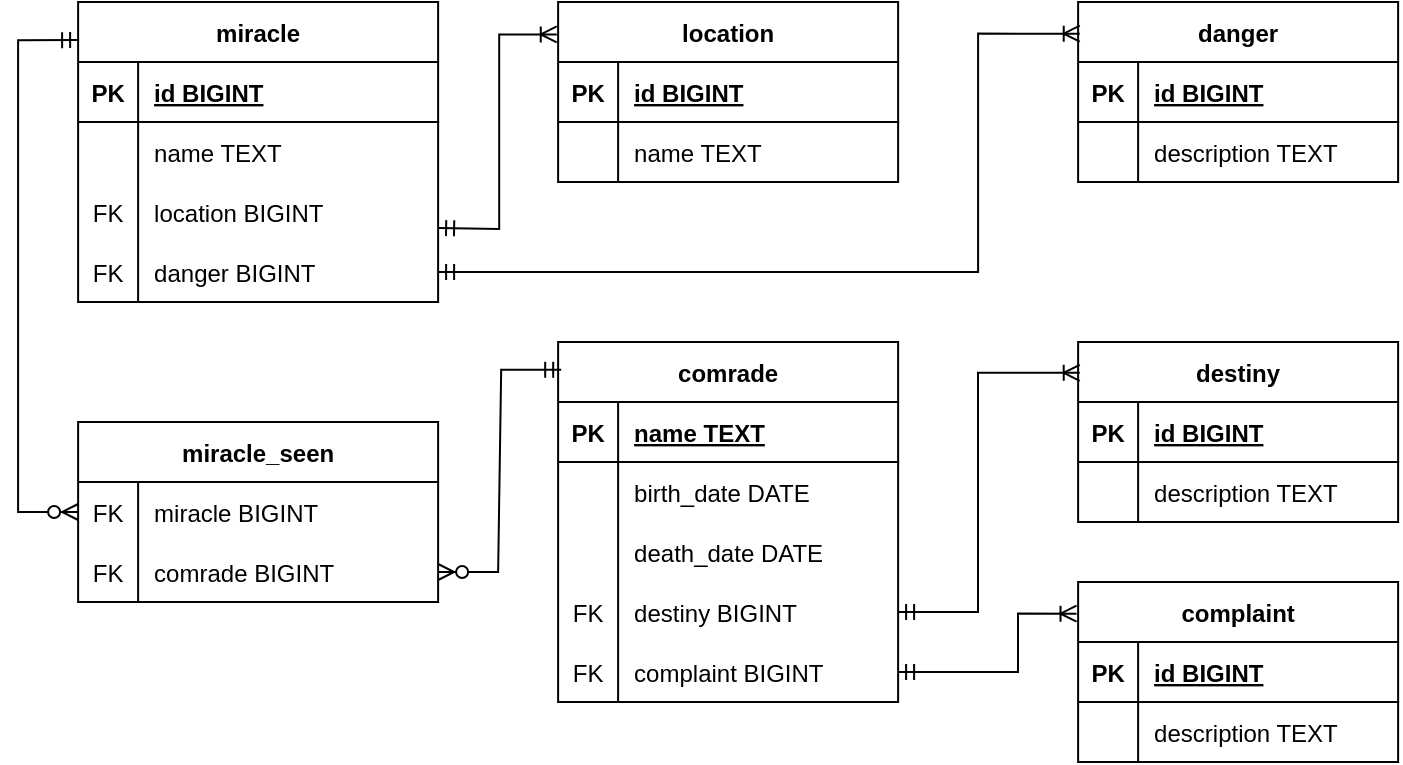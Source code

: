 <mxfile version="20.8.16" type="device"><diagram id="R2lEEEUBdFMjLlhIrx00" name="Page-1"><mxGraphModel dx="636" dy="246" grid="0" gridSize="10" guides="1" tooltips="1" connect="1" arrows="1" fold="1" page="1" pageScale="1" pageWidth="200" pageHeight="180" math="0" shadow="0" extFonts="Permanent Marker^https://fonts.googleapis.com/css?family=Permanent+Marker"><root><mxCell id="0"/><mxCell id="1" parent="0"/><mxCell id="cmuKN8WUboQFUo0ug34n-3" value="danger" style="shape=table;startSize=30;container=1;collapsible=1;childLayout=tableLayout;fixedRows=1;rowLines=0;fontStyle=1;align=center;resizeLast=1;" parent="1" vertex="1"><mxGeometry x="980.06" y="440" width="160" height="90" as="geometry"/></mxCell><mxCell id="cmuKN8WUboQFUo0ug34n-4" value="" style="shape=tableRow;horizontal=0;startSize=0;swimlaneHead=0;swimlaneBody=0;fillColor=none;collapsible=0;dropTarget=0;points=[[0,0.5],[1,0.5]];portConstraint=eastwest;strokeColor=inherit;top=0;left=0;right=0;bottom=1;" parent="cmuKN8WUboQFUo0ug34n-3" vertex="1"><mxGeometry y="30" width="160" height="30" as="geometry"/></mxCell><mxCell id="cmuKN8WUboQFUo0ug34n-5" value="PK" style="shape=partialRectangle;overflow=hidden;connectable=0;fillColor=none;strokeColor=inherit;top=0;left=0;bottom=0;right=0;fontStyle=1;" parent="cmuKN8WUboQFUo0ug34n-4" vertex="1"><mxGeometry width="30" height="30" as="geometry"><mxRectangle width="30" height="30" as="alternateBounds"/></mxGeometry></mxCell><mxCell id="cmuKN8WUboQFUo0ug34n-6" value="id BIGINT" style="shape=partialRectangle;overflow=hidden;connectable=0;fillColor=none;align=left;strokeColor=inherit;top=0;left=0;bottom=0;right=0;spacingLeft=6;fontStyle=5;" parent="cmuKN8WUboQFUo0ug34n-4" vertex="1"><mxGeometry x="30" width="130" height="30" as="geometry"><mxRectangle width="130" height="30" as="alternateBounds"/></mxGeometry></mxCell><mxCell id="cmuKN8WUboQFUo0ug34n-7" value="" style="shape=tableRow;horizontal=0;startSize=0;swimlaneHead=0;swimlaneBody=0;fillColor=none;collapsible=0;dropTarget=0;points=[[0,0.5],[1,0.5]];portConstraint=eastwest;strokeColor=inherit;top=0;left=0;right=0;bottom=0;" parent="cmuKN8WUboQFUo0ug34n-3" vertex="1"><mxGeometry y="60" width="160" height="30" as="geometry"/></mxCell><mxCell id="cmuKN8WUboQFUo0ug34n-8" value="" style="shape=partialRectangle;overflow=hidden;connectable=0;fillColor=none;strokeColor=inherit;top=0;left=0;bottom=0;right=0;" parent="cmuKN8WUboQFUo0ug34n-7" vertex="1"><mxGeometry width="30" height="30" as="geometry"><mxRectangle width="30" height="30" as="alternateBounds"/></mxGeometry></mxCell><mxCell id="cmuKN8WUboQFUo0ug34n-9" value="description TEXT" style="shape=partialRectangle;overflow=hidden;connectable=0;fillColor=none;align=left;strokeColor=inherit;top=0;left=0;bottom=0;right=0;spacingLeft=6;" parent="cmuKN8WUboQFUo0ug34n-7" vertex="1"><mxGeometry x="30" width="130" height="30" as="geometry"><mxRectangle width="130" height="30" as="alternateBounds"/></mxGeometry></mxCell><mxCell id="cmuKN8WUboQFUo0ug34n-10" value="location" style="shape=table;startSize=30;container=1;collapsible=1;childLayout=tableLayout;fixedRows=1;rowLines=0;fontStyle=1;align=center;resizeLast=1;" parent="1" vertex="1"><mxGeometry x="720.06" y="440" width="170" height="90" as="geometry"/></mxCell><mxCell id="cmuKN8WUboQFUo0ug34n-11" value="" style="shape=tableRow;horizontal=0;startSize=0;swimlaneHead=0;swimlaneBody=0;fillColor=none;collapsible=0;dropTarget=0;points=[[0,0.5],[1,0.5]];portConstraint=eastwest;strokeColor=inherit;top=0;left=0;right=0;bottom=1;" parent="cmuKN8WUboQFUo0ug34n-10" vertex="1"><mxGeometry y="30" width="170" height="30" as="geometry"/></mxCell><mxCell id="cmuKN8WUboQFUo0ug34n-12" value="PK" style="shape=partialRectangle;overflow=hidden;connectable=0;fillColor=none;strokeColor=inherit;top=0;left=0;bottom=0;right=0;fontStyle=1;" parent="cmuKN8WUboQFUo0ug34n-11" vertex="1"><mxGeometry width="30" height="30" as="geometry"><mxRectangle width="30" height="30" as="alternateBounds"/></mxGeometry></mxCell><mxCell id="cmuKN8WUboQFUo0ug34n-13" value="id BIGINT" style="shape=partialRectangle;overflow=hidden;connectable=0;fillColor=none;align=left;strokeColor=inherit;top=0;left=0;bottom=0;right=0;spacingLeft=6;fontStyle=5;" parent="cmuKN8WUboQFUo0ug34n-11" vertex="1"><mxGeometry x="30" width="140" height="30" as="geometry"><mxRectangle width="140" height="30" as="alternateBounds"/></mxGeometry></mxCell><mxCell id="cmuKN8WUboQFUo0ug34n-14" value="" style="shape=tableRow;horizontal=0;startSize=0;swimlaneHead=0;swimlaneBody=0;fillColor=none;collapsible=0;dropTarget=0;points=[[0,0.5],[1,0.5]];portConstraint=eastwest;strokeColor=inherit;top=0;left=0;right=0;bottom=0;" parent="cmuKN8WUboQFUo0ug34n-10" vertex="1"><mxGeometry y="60" width="170" height="30" as="geometry"/></mxCell><mxCell id="cmuKN8WUboQFUo0ug34n-15" value="" style="shape=partialRectangle;overflow=hidden;connectable=0;fillColor=none;strokeColor=inherit;top=0;left=0;bottom=0;right=0;" parent="cmuKN8WUboQFUo0ug34n-14" vertex="1"><mxGeometry width="30" height="30" as="geometry"><mxRectangle width="30" height="30" as="alternateBounds"/></mxGeometry></mxCell><mxCell id="cmuKN8WUboQFUo0ug34n-16" value="name TEXT" style="shape=partialRectangle;overflow=hidden;connectable=0;fillColor=none;align=left;strokeColor=inherit;top=0;left=0;bottom=0;right=0;spacingLeft=6;" parent="cmuKN8WUboQFUo0ug34n-14" vertex="1"><mxGeometry x="30" width="140" height="30" as="geometry"><mxRectangle width="140" height="30" as="alternateBounds"/></mxGeometry></mxCell><mxCell id="cmuKN8WUboQFUo0ug34n-17" value="miracle" style="shape=table;startSize=30;container=1;collapsible=1;childLayout=tableLayout;fixedRows=1;rowLines=0;fontStyle=1;align=center;resizeLast=1;" parent="1" vertex="1"><mxGeometry x="480.06" y="440" width="180" height="150" as="geometry"/></mxCell><mxCell id="cmuKN8WUboQFUo0ug34n-18" value="" style="shape=tableRow;horizontal=0;startSize=0;swimlaneHead=0;swimlaneBody=0;fillColor=none;collapsible=0;dropTarget=0;points=[[0,0.5],[1,0.5]];portConstraint=eastwest;strokeColor=inherit;top=0;left=0;right=0;bottom=1;" parent="cmuKN8WUboQFUo0ug34n-17" vertex="1"><mxGeometry y="30" width="180" height="30" as="geometry"/></mxCell><mxCell id="cmuKN8WUboQFUo0ug34n-19" value="PK" style="shape=partialRectangle;overflow=hidden;connectable=0;fillColor=none;strokeColor=inherit;top=0;left=0;bottom=0;right=0;fontStyle=1;" parent="cmuKN8WUboQFUo0ug34n-18" vertex="1"><mxGeometry width="30" height="30" as="geometry"><mxRectangle width="30" height="30" as="alternateBounds"/></mxGeometry></mxCell><mxCell id="cmuKN8WUboQFUo0ug34n-20" value="id BIGINT" style="shape=partialRectangle;overflow=hidden;connectable=0;fillColor=none;align=left;strokeColor=inherit;top=0;left=0;bottom=0;right=0;spacingLeft=6;fontStyle=5;" parent="cmuKN8WUboQFUo0ug34n-18" vertex="1"><mxGeometry x="30" width="150" height="30" as="geometry"><mxRectangle width="150" height="30" as="alternateBounds"/></mxGeometry></mxCell><mxCell id="cmuKN8WUboQFUo0ug34n-21" value="" style="shape=tableRow;horizontal=0;startSize=0;swimlaneHead=0;swimlaneBody=0;fillColor=none;collapsible=0;dropTarget=0;points=[[0,0.5],[1,0.5]];portConstraint=eastwest;strokeColor=inherit;top=0;left=0;right=0;bottom=0;" parent="cmuKN8WUboQFUo0ug34n-17" vertex="1"><mxGeometry y="60" width="180" height="30" as="geometry"/></mxCell><mxCell id="cmuKN8WUboQFUo0ug34n-22" value="" style="shape=partialRectangle;overflow=hidden;connectable=0;fillColor=none;strokeColor=inherit;top=0;left=0;bottom=0;right=0;" parent="cmuKN8WUboQFUo0ug34n-21" vertex="1"><mxGeometry width="30" height="30" as="geometry"><mxRectangle width="30" height="30" as="alternateBounds"/></mxGeometry></mxCell><mxCell id="cmuKN8WUboQFUo0ug34n-23" value="name TEXT " style="shape=partialRectangle;overflow=hidden;connectable=0;fillColor=none;align=left;strokeColor=inherit;top=0;left=0;bottom=0;right=0;spacingLeft=6;" parent="cmuKN8WUboQFUo0ug34n-21" vertex="1"><mxGeometry x="30" width="150" height="30" as="geometry"><mxRectangle width="150" height="30" as="alternateBounds"/></mxGeometry></mxCell><mxCell id="cmuKN8WUboQFUo0ug34n-24" value="" style="shape=tableRow;horizontal=0;startSize=0;swimlaneHead=0;swimlaneBody=0;fillColor=none;collapsible=0;dropTarget=0;points=[[0,0.5],[1,0.5]];portConstraint=eastwest;strokeColor=inherit;top=0;left=0;right=0;bottom=0;" parent="cmuKN8WUboQFUo0ug34n-17" vertex="1"><mxGeometry y="90" width="180" height="30" as="geometry"/></mxCell><mxCell id="cmuKN8WUboQFUo0ug34n-25" value="FK" style="shape=partialRectangle;overflow=hidden;connectable=0;fillColor=none;strokeColor=inherit;top=0;left=0;bottom=0;right=0;" parent="cmuKN8WUboQFUo0ug34n-24" vertex="1"><mxGeometry width="30" height="30" as="geometry"><mxRectangle width="30" height="30" as="alternateBounds"/></mxGeometry></mxCell><mxCell id="cmuKN8WUboQFUo0ug34n-26" value="location BIGINT " style="shape=partialRectangle;overflow=hidden;connectable=0;fillColor=none;align=left;strokeColor=inherit;top=0;left=0;bottom=0;right=0;spacingLeft=6;" parent="cmuKN8WUboQFUo0ug34n-24" vertex="1"><mxGeometry x="30" width="150" height="30" as="geometry"><mxRectangle width="150" height="30" as="alternateBounds"/></mxGeometry></mxCell><mxCell id="cmuKN8WUboQFUo0ug34n-27" value="" style="shape=tableRow;horizontal=0;startSize=0;swimlaneHead=0;swimlaneBody=0;fillColor=none;collapsible=0;dropTarget=0;points=[[0,0.5],[1,0.5]];portConstraint=eastwest;strokeColor=inherit;top=0;left=0;right=0;bottom=0;" parent="cmuKN8WUboQFUo0ug34n-17" vertex="1"><mxGeometry y="120" width="180" height="30" as="geometry"/></mxCell><mxCell id="cmuKN8WUboQFUo0ug34n-28" value="FK" style="shape=partialRectangle;overflow=hidden;connectable=0;fillColor=none;strokeColor=inherit;top=0;left=0;bottom=0;right=0;" parent="cmuKN8WUboQFUo0ug34n-27" vertex="1"><mxGeometry width="30" height="30" as="geometry"><mxRectangle width="30" height="30" as="alternateBounds"/></mxGeometry></mxCell><mxCell id="cmuKN8WUboQFUo0ug34n-29" value="danger BIGINT " style="shape=partialRectangle;overflow=hidden;connectable=0;fillColor=none;align=left;strokeColor=inherit;top=0;left=0;bottom=0;right=0;spacingLeft=6;" parent="cmuKN8WUboQFUo0ug34n-27" vertex="1"><mxGeometry x="30" width="150" height="30" as="geometry"><mxRectangle width="150" height="30" as="alternateBounds"/></mxGeometry></mxCell><mxCell id="cmuKN8WUboQFUo0ug34n-30" value="destiny" style="shape=table;startSize=30;container=1;collapsible=1;childLayout=tableLayout;fixedRows=1;rowLines=0;fontStyle=1;align=center;resizeLast=1;" parent="1" vertex="1"><mxGeometry x="980.06" y="610" width="160" height="90" as="geometry"/></mxCell><mxCell id="cmuKN8WUboQFUo0ug34n-31" value="" style="shape=tableRow;horizontal=0;startSize=0;swimlaneHead=0;swimlaneBody=0;fillColor=none;collapsible=0;dropTarget=0;points=[[0,0.5],[1,0.5]];portConstraint=eastwest;strokeColor=inherit;top=0;left=0;right=0;bottom=1;" parent="cmuKN8WUboQFUo0ug34n-30" vertex="1"><mxGeometry y="30" width="160" height="30" as="geometry"/></mxCell><mxCell id="cmuKN8WUboQFUo0ug34n-32" value="PK" style="shape=partialRectangle;overflow=hidden;connectable=0;fillColor=none;strokeColor=inherit;top=0;left=0;bottom=0;right=0;fontStyle=1;" parent="cmuKN8WUboQFUo0ug34n-31" vertex="1"><mxGeometry width="30" height="30" as="geometry"><mxRectangle width="30" height="30" as="alternateBounds"/></mxGeometry></mxCell><mxCell id="cmuKN8WUboQFUo0ug34n-33" value="id BIGINT" style="shape=partialRectangle;overflow=hidden;connectable=0;fillColor=none;align=left;strokeColor=inherit;top=0;left=0;bottom=0;right=0;spacingLeft=6;fontStyle=5;" parent="cmuKN8WUboQFUo0ug34n-31" vertex="1"><mxGeometry x="30" width="130" height="30" as="geometry"><mxRectangle width="130" height="30" as="alternateBounds"/></mxGeometry></mxCell><mxCell id="cmuKN8WUboQFUo0ug34n-34" value="" style="shape=tableRow;horizontal=0;startSize=0;swimlaneHead=0;swimlaneBody=0;fillColor=none;collapsible=0;dropTarget=0;points=[[0,0.5],[1,0.5]];portConstraint=eastwest;strokeColor=inherit;top=0;left=0;right=0;bottom=0;" parent="cmuKN8WUboQFUo0ug34n-30" vertex="1"><mxGeometry y="60" width="160" height="30" as="geometry"/></mxCell><mxCell id="cmuKN8WUboQFUo0ug34n-35" value="" style="shape=partialRectangle;overflow=hidden;connectable=0;fillColor=none;strokeColor=inherit;top=0;left=0;bottom=0;right=0;" parent="cmuKN8WUboQFUo0ug34n-34" vertex="1"><mxGeometry width="30" height="30" as="geometry"><mxRectangle width="30" height="30" as="alternateBounds"/></mxGeometry></mxCell><mxCell id="cmuKN8WUboQFUo0ug34n-36" value="description TEXT" style="shape=partialRectangle;overflow=hidden;connectable=0;fillColor=none;align=left;strokeColor=inherit;top=0;left=0;bottom=0;right=0;spacingLeft=6;" parent="cmuKN8WUboQFUo0ug34n-34" vertex="1"><mxGeometry x="30" width="130" height="30" as="geometry"><mxRectangle width="130" height="30" as="alternateBounds"/></mxGeometry></mxCell><mxCell id="cmuKN8WUboQFUo0ug34n-37" value="complaint" style="shape=table;startSize=30;container=1;collapsible=1;childLayout=tableLayout;fixedRows=1;rowLines=0;fontStyle=1;align=center;resizeLast=1;" parent="1" vertex="1"><mxGeometry x="980.06" y="730" width="160" height="90" as="geometry"/></mxCell><mxCell id="cmuKN8WUboQFUo0ug34n-38" value="" style="shape=tableRow;horizontal=0;startSize=0;swimlaneHead=0;swimlaneBody=0;fillColor=none;collapsible=0;dropTarget=0;points=[[0,0.5],[1,0.5]];portConstraint=eastwest;strokeColor=inherit;top=0;left=0;right=0;bottom=1;" parent="cmuKN8WUboQFUo0ug34n-37" vertex="1"><mxGeometry y="30" width="160" height="30" as="geometry"/></mxCell><mxCell id="cmuKN8WUboQFUo0ug34n-39" value="PK" style="shape=partialRectangle;overflow=hidden;connectable=0;fillColor=none;strokeColor=inherit;top=0;left=0;bottom=0;right=0;fontStyle=1;" parent="cmuKN8WUboQFUo0ug34n-38" vertex="1"><mxGeometry width="30" height="30" as="geometry"><mxRectangle width="30" height="30" as="alternateBounds"/></mxGeometry></mxCell><mxCell id="cmuKN8WUboQFUo0ug34n-40" value="id BIGINT" style="shape=partialRectangle;overflow=hidden;connectable=0;fillColor=none;align=left;strokeColor=inherit;top=0;left=0;bottom=0;right=0;spacingLeft=6;fontStyle=5;" parent="cmuKN8WUboQFUo0ug34n-38" vertex="1"><mxGeometry x="30" width="130" height="30" as="geometry"><mxRectangle width="130" height="30" as="alternateBounds"/></mxGeometry></mxCell><mxCell id="cmuKN8WUboQFUo0ug34n-41" value="" style="shape=tableRow;horizontal=0;startSize=0;swimlaneHead=0;swimlaneBody=0;fillColor=none;collapsible=0;dropTarget=0;points=[[0,0.5],[1,0.5]];portConstraint=eastwest;strokeColor=inherit;top=0;left=0;right=0;bottom=0;" parent="cmuKN8WUboQFUo0ug34n-37" vertex="1"><mxGeometry y="60" width="160" height="30" as="geometry"/></mxCell><mxCell id="cmuKN8WUboQFUo0ug34n-42" value="" style="shape=partialRectangle;overflow=hidden;connectable=0;fillColor=none;strokeColor=inherit;top=0;left=0;bottom=0;right=0;" parent="cmuKN8WUboQFUo0ug34n-41" vertex="1"><mxGeometry width="30" height="30" as="geometry"><mxRectangle width="30" height="30" as="alternateBounds"/></mxGeometry></mxCell><mxCell id="cmuKN8WUboQFUo0ug34n-43" value="description TEXT" style="shape=partialRectangle;overflow=hidden;connectable=0;fillColor=none;align=left;strokeColor=inherit;top=0;left=0;bottom=0;right=0;spacingLeft=6;" parent="cmuKN8WUboQFUo0ug34n-41" vertex="1"><mxGeometry x="30" width="130" height="30" as="geometry"><mxRectangle width="130" height="30" as="alternateBounds"/></mxGeometry></mxCell><mxCell id="cmuKN8WUboQFUo0ug34n-44" value="comrade" style="shape=table;startSize=30;container=1;collapsible=1;childLayout=tableLayout;fixedRows=1;rowLines=0;fontStyle=1;align=center;resizeLast=1;" parent="1" vertex="1"><mxGeometry x="720.06" y="610" width="170" height="180" as="geometry"/></mxCell><mxCell id="cmuKN8WUboQFUo0ug34n-45" value="" style="shape=tableRow;horizontal=0;startSize=0;swimlaneHead=0;swimlaneBody=0;fillColor=none;collapsible=0;dropTarget=0;points=[[0,0.5],[1,0.5]];portConstraint=eastwest;strokeColor=inherit;top=0;left=0;right=0;bottom=1;" parent="cmuKN8WUboQFUo0ug34n-44" vertex="1"><mxGeometry y="30" width="170" height="30" as="geometry"/></mxCell><mxCell id="cmuKN8WUboQFUo0ug34n-46" value="PK" style="shape=partialRectangle;overflow=hidden;connectable=0;fillColor=none;strokeColor=inherit;top=0;left=0;bottom=0;right=0;fontStyle=1;" parent="cmuKN8WUboQFUo0ug34n-45" vertex="1"><mxGeometry width="30" height="30" as="geometry"><mxRectangle width="30" height="30" as="alternateBounds"/></mxGeometry></mxCell><mxCell id="cmuKN8WUboQFUo0ug34n-47" value="name TEXT" style="shape=partialRectangle;overflow=hidden;connectable=0;fillColor=none;align=left;strokeColor=inherit;top=0;left=0;bottom=0;right=0;spacingLeft=6;fontStyle=5;" parent="cmuKN8WUboQFUo0ug34n-45" vertex="1"><mxGeometry x="30" width="140" height="30" as="geometry"><mxRectangle width="140" height="30" as="alternateBounds"/></mxGeometry></mxCell><mxCell id="cmuKN8WUboQFUo0ug34n-51" value="" style="shape=tableRow;horizontal=0;startSize=0;swimlaneHead=0;swimlaneBody=0;fillColor=none;collapsible=0;dropTarget=0;points=[[0,0.5],[1,0.5]];portConstraint=eastwest;strokeColor=inherit;top=0;left=0;right=0;bottom=0;" parent="cmuKN8WUboQFUo0ug34n-44" vertex="1"><mxGeometry y="60" width="170" height="30" as="geometry"/></mxCell><mxCell id="cmuKN8WUboQFUo0ug34n-52" value="" style="shape=partialRectangle;overflow=hidden;connectable=0;fillColor=none;strokeColor=inherit;top=0;left=0;bottom=0;right=0;" parent="cmuKN8WUboQFUo0ug34n-51" vertex="1"><mxGeometry width="30" height="30" as="geometry"><mxRectangle width="30" height="30" as="alternateBounds"/></mxGeometry></mxCell><mxCell id="cmuKN8WUboQFUo0ug34n-53" value="birth_date DATE" style="shape=partialRectangle;overflow=hidden;connectable=0;fillColor=none;align=left;strokeColor=inherit;top=0;left=0;bottom=0;right=0;spacingLeft=6;" parent="cmuKN8WUboQFUo0ug34n-51" vertex="1"><mxGeometry x="30" width="140" height="30" as="geometry"><mxRectangle width="140" height="30" as="alternateBounds"/></mxGeometry></mxCell><mxCell id="cmuKN8WUboQFUo0ug34n-54" value="" style="shape=tableRow;horizontal=0;startSize=0;swimlaneHead=0;swimlaneBody=0;fillColor=none;collapsible=0;dropTarget=0;points=[[0,0.5],[1,0.5]];portConstraint=eastwest;strokeColor=inherit;top=0;left=0;right=0;bottom=0;" parent="cmuKN8WUboQFUo0ug34n-44" vertex="1"><mxGeometry y="90" width="170" height="30" as="geometry"/></mxCell><mxCell id="cmuKN8WUboQFUo0ug34n-55" value="" style="shape=partialRectangle;overflow=hidden;connectable=0;fillColor=none;strokeColor=inherit;top=0;left=0;bottom=0;right=0;" parent="cmuKN8WUboQFUo0ug34n-54" vertex="1"><mxGeometry width="30" height="30" as="geometry"><mxRectangle width="30" height="30" as="alternateBounds"/></mxGeometry></mxCell><mxCell id="cmuKN8WUboQFUo0ug34n-56" value="death_date DATE" style="shape=partialRectangle;overflow=hidden;connectable=0;fillColor=none;align=left;strokeColor=inherit;top=0;left=0;bottom=0;right=0;spacingLeft=6;" parent="cmuKN8WUboQFUo0ug34n-54" vertex="1"><mxGeometry x="30" width="140" height="30" as="geometry"><mxRectangle width="140" height="30" as="alternateBounds"/></mxGeometry></mxCell><mxCell id="cmuKN8WUboQFUo0ug34n-57" value="" style="shape=tableRow;horizontal=0;startSize=0;swimlaneHead=0;swimlaneBody=0;fillColor=none;collapsible=0;dropTarget=0;points=[[0,0.5],[1,0.5]];portConstraint=eastwest;strokeColor=inherit;top=0;left=0;right=0;bottom=0;" parent="cmuKN8WUboQFUo0ug34n-44" vertex="1"><mxGeometry y="120" width="170" height="30" as="geometry"/></mxCell><mxCell id="cmuKN8WUboQFUo0ug34n-58" value="FK" style="shape=partialRectangle;overflow=hidden;connectable=0;fillColor=none;strokeColor=inherit;top=0;left=0;bottom=0;right=0;" parent="cmuKN8WUboQFUo0ug34n-57" vertex="1"><mxGeometry width="30" height="30" as="geometry"><mxRectangle width="30" height="30" as="alternateBounds"/></mxGeometry></mxCell><mxCell id="cmuKN8WUboQFUo0ug34n-59" value="destiny BIGINT" style="shape=partialRectangle;overflow=hidden;connectable=0;fillColor=none;align=left;strokeColor=inherit;top=0;left=0;bottom=0;right=0;spacingLeft=6;" parent="cmuKN8WUboQFUo0ug34n-57" vertex="1"><mxGeometry x="30" width="140" height="30" as="geometry"><mxRectangle width="140" height="30" as="alternateBounds"/></mxGeometry></mxCell><mxCell id="cmuKN8WUboQFUo0ug34n-60" value="" style="shape=tableRow;horizontal=0;startSize=0;swimlaneHead=0;swimlaneBody=0;fillColor=none;collapsible=0;dropTarget=0;points=[[0,0.5],[1,0.5]];portConstraint=eastwest;strokeColor=inherit;top=0;left=0;right=0;bottom=0;" parent="cmuKN8WUboQFUo0ug34n-44" vertex="1"><mxGeometry y="150" width="170" height="30" as="geometry"/></mxCell><mxCell id="cmuKN8WUboQFUo0ug34n-61" value="FK" style="shape=partialRectangle;overflow=hidden;connectable=0;fillColor=none;strokeColor=inherit;top=0;left=0;bottom=0;right=0;" parent="cmuKN8WUboQFUo0ug34n-60" vertex="1"><mxGeometry width="30" height="30" as="geometry"><mxRectangle width="30" height="30" as="alternateBounds"/></mxGeometry></mxCell><mxCell id="cmuKN8WUboQFUo0ug34n-62" value="complaint BIGINT" style="shape=partialRectangle;overflow=hidden;connectable=0;fillColor=none;align=left;strokeColor=inherit;top=0;left=0;bottom=0;right=0;spacingLeft=6;" parent="cmuKN8WUboQFUo0ug34n-60" vertex="1"><mxGeometry x="30" width="140" height="30" as="geometry"><mxRectangle width="140" height="30" as="alternateBounds"/></mxGeometry></mxCell><mxCell id="cmuKN8WUboQFUo0ug34n-63" value="miracle_seen" style="shape=table;startSize=30;container=1;collapsible=1;childLayout=tableLayout;fixedRows=1;rowLines=0;fontStyle=1;align=center;resizeLast=1;" parent="1" vertex="1"><mxGeometry x="480.06" y="650" width="180" height="90" as="geometry"/></mxCell><mxCell id="cmuKN8WUboQFUo0ug34n-64" value="" style="shape=tableRow;horizontal=0;startSize=0;swimlaneHead=0;swimlaneBody=0;fillColor=none;collapsible=0;dropTarget=0;points=[[0,0.5],[1,0.5]];portConstraint=eastwest;strokeColor=inherit;top=0;left=0;right=0;bottom=0;" parent="cmuKN8WUboQFUo0ug34n-63" vertex="1"><mxGeometry y="30" width="180" height="30" as="geometry"/></mxCell><mxCell id="cmuKN8WUboQFUo0ug34n-65" value="FK" style="shape=partialRectangle;overflow=hidden;connectable=0;fillColor=none;strokeColor=inherit;top=0;left=0;bottom=0;right=0;" parent="cmuKN8WUboQFUo0ug34n-64" vertex="1"><mxGeometry width="30" height="30" as="geometry"><mxRectangle width="30" height="30" as="alternateBounds"/></mxGeometry></mxCell><mxCell id="cmuKN8WUboQFUo0ug34n-66" value="miracle BIGINT " style="shape=partialRectangle;overflow=hidden;connectable=0;fillColor=none;align=left;strokeColor=inherit;top=0;left=0;bottom=0;right=0;spacingLeft=6;" parent="cmuKN8WUboQFUo0ug34n-64" vertex="1"><mxGeometry x="30" width="150" height="30" as="geometry"><mxRectangle width="150" height="30" as="alternateBounds"/></mxGeometry></mxCell><mxCell id="cmuKN8WUboQFUo0ug34n-67" value="" style="shape=tableRow;horizontal=0;startSize=0;swimlaneHead=0;swimlaneBody=0;fillColor=none;collapsible=0;dropTarget=0;points=[[0,0.5],[1,0.5]];portConstraint=eastwest;strokeColor=inherit;top=0;left=0;right=0;bottom=0;" parent="cmuKN8WUboQFUo0ug34n-63" vertex="1"><mxGeometry y="60" width="180" height="30" as="geometry"/></mxCell><mxCell id="cmuKN8WUboQFUo0ug34n-68" value="FK" style="shape=partialRectangle;overflow=hidden;connectable=0;fillColor=none;strokeColor=inherit;top=0;left=0;bottom=0;right=0;" parent="cmuKN8WUboQFUo0ug34n-67" vertex="1"><mxGeometry width="30" height="30" as="geometry"><mxRectangle width="30" height="30" as="alternateBounds"/></mxGeometry></mxCell><mxCell id="cmuKN8WUboQFUo0ug34n-69" value="comrade BIGINT" style="shape=partialRectangle;overflow=hidden;connectable=0;fillColor=none;align=left;strokeColor=inherit;top=0;left=0;bottom=0;right=0;spacingLeft=6;" parent="cmuKN8WUboQFUo0ug34n-67" vertex="1"><mxGeometry x="30" width="150" height="30" as="geometry"><mxRectangle width="150" height="30" as="alternateBounds"/></mxGeometry></mxCell><mxCell id="cmuKN8WUboQFUo0ug34n-74" value="" style="edgeStyle=orthogonalEdgeStyle;fontSize=12;html=1;endArrow=ERzeroToMany;startArrow=ERmandOne;rounded=0;exitX=0;exitY=0.127;exitDx=0;exitDy=0;exitPerimeter=0;entryX=0;entryY=0.5;entryDx=0;entryDy=0;" parent="1" source="cmuKN8WUboQFUo0ug34n-17" target="cmuKN8WUboQFUo0ug34n-64" edge="1"><mxGeometry width="100" height="100" relative="1" as="geometry"><mxPoint x="390.06" y="485" as="sourcePoint"/><mxPoint x="450.06" y="700" as="targetPoint"/><Array as="points"><mxPoint x="450.06" y="459"/><mxPoint x="450.06" y="695"/></Array></mxGeometry></mxCell><mxCell id="cmuKN8WUboQFUo0ug34n-76" value="" style="edgeStyle=entityRelationEdgeStyle;fontSize=12;html=1;endArrow=ERzeroToMany;startArrow=ERmandOne;rounded=0;exitX=0.009;exitY=0.077;exitDx=0;exitDy=0;exitPerimeter=0;entryX=1;entryY=0.5;entryDx=0;entryDy=0;" parent="1" source="cmuKN8WUboQFUo0ug34n-44" target="cmuKN8WUboQFUo0ug34n-67" edge="1"><mxGeometry width="100" height="100" relative="1" as="geometry"><mxPoint x="740.06" y="700" as="sourcePoint"/><mxPoint x="840.06" y="600" as="targetPoint"/></mxGeometry></mxCell><mxCell id="cmuKN8WUboQFUo0ug34n-77" value="" style="edgeStyle=orthogonalEdgeStyle;fontSize=12;html=1;endArrow=ERoneToMany;startArrow=ERmandOne;rounded=0;entryX=-0.005;entryY=0.176;entryDx=0;entryDy=0;entryPerimeter=0;exitX=1;exitY=0.5;exitDx=0;exitDy=0;" parent="1" source="cmuKN8WUboQFUo0ug34n-60" target="cmuKN8WUboQFUo0ug34n-37" edge="1"><mxGeometry width="100" height="100" relative="1" as="geometry"><mxPoint x="740.06" y="700" as="sourcePoint"/><mxPoint x="840.06" y="600" as="targetPoint"/><Array as="points"><mxPoint x="950" y="775"/><mxPoint x="950" y="746"/></Array></mxGeometry></mxCell><mxCell id="cmuKN8WUboQFUo0ug34n-78" value="" style="edgeStyle=orthogonalEdgeStyle;fontSize=12;html=1;endArrow=ERoneToMany;startArrow=ERmandOne;rounded=0;entryX=0.005;entryY=0.171;entryDx=0;entryDy=0;entryPerimeter=0;exitX=1;exitY=0.5;exitDx=0;exitDy=0;" parent="1" source="cmuKN8WUboQFUo0ug34n-57" target="cmuKN8WUboQFUo0ug34n-30" edge="1"><mxGeometry width="100" height="100" relative="1" as="geometry"><mxPoint x="740.06" y="700" as="sourcePoint"/><mxPoint x="840.06" y="600" as="targetPoint"/><Array as="points"><mxPoint x="930" y="745"/><mxPoint x="930" y="625"/></Array></mxGeometry></mxCell><mxCell id="cmuKN8WUboQFUo0ug34n-79" value="" style="edgeStyle=orthogonalEdgeStyle;fontSize=12;html=1;endArrow=ERoneToMany;startArrow=ERmandOne;rounded=0;exitX=1;exitY=0.5;exitDx=0;exitDy=0;entryX=0.005;entryY=0.176;entryDx=0;entryDy=0;entryPerimeter=0;" parent="1" source="cmuKN8WUboQFUo0ug34n-27" target="cmuKN8WUboQFUo0ug34n-3" edge="1"><mxGeometry width="100" height="100" relative="1" as="geometry"><mxPoint x="740.06" y="700" as="sourcePoint"/><mxPoint x="840.06" y="600" as="targetPoint"/><Array as="points"><mxPoint x="930.06" y="575"/><mxPoint x="930.06" y="456"/></Array></mxGeometry></mxCell><mxCell id="cmuKN8WUboQFUo0ug34n-80" value="" style="edgeStyle=orthogonalEdgeStyle;fontSize=12;html=1;endArrow=ERoneToMany;startArrow=ERmandOne;rounded=0;entryX=-0.004;entryY=0.18;entryDx=0;entryDy=0;entryPerimeter=0;" parent="1" target="cmuKN8WUboQFUo0ug34n-10" edge="1"><mxGeometry width="100" height="100" relative="1" as="geometry"><mxPoint x="660.06" y="553" as="sourcePoint"/><mxPoint x="840.06" y="600" as="targetPoint"/></mxGeometry></mxCell></root></mxGraphModel></diagram></mxfile>